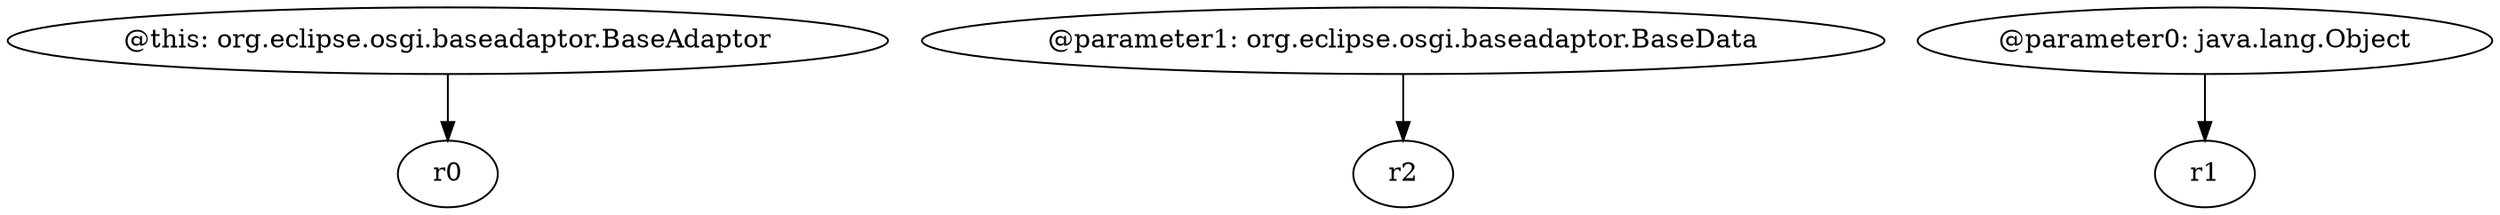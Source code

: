 digraph g {
0[label="@this: org.eclipse.osgi.baseadaptor.BaseAdaptor"]
1[label="r0"]
0->1[label=""]
2[label="@parameter1: org.eclipse.osgi.baseadaptor.BaseData"]
3[label="r2"]
2->3[label=""]
4[label="@parameter0: java.lang.Object"]
5[label="r1"]
4->5[label=""]
}